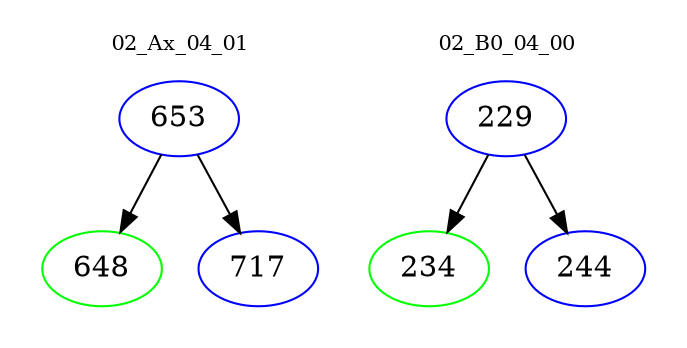 digraph{
subgraph cluster_0 {
color = white
label = "02_Ax_04_01";
fontsize=10;
T0_653 [label="653", color="blue"]
T0_653 -> T0_648 [color="black"]
T0_648 [label="648", color="green"]
T0_653 -> T0_717 [color="black"]
T0_717 [label="717", color="blue"]
}
subgraph cluster_1 {
color = white
label = "02_B0_04_00";
fontsize=10;
T1_229 [label="229", color="blue"]
T1_229 -> T1_234 [color="black"]
T1_234 [label="234", color="green"]
T1_229 -> T1_244 [color="black"]
T1_244 [label="244", color="blue"]
}
}
